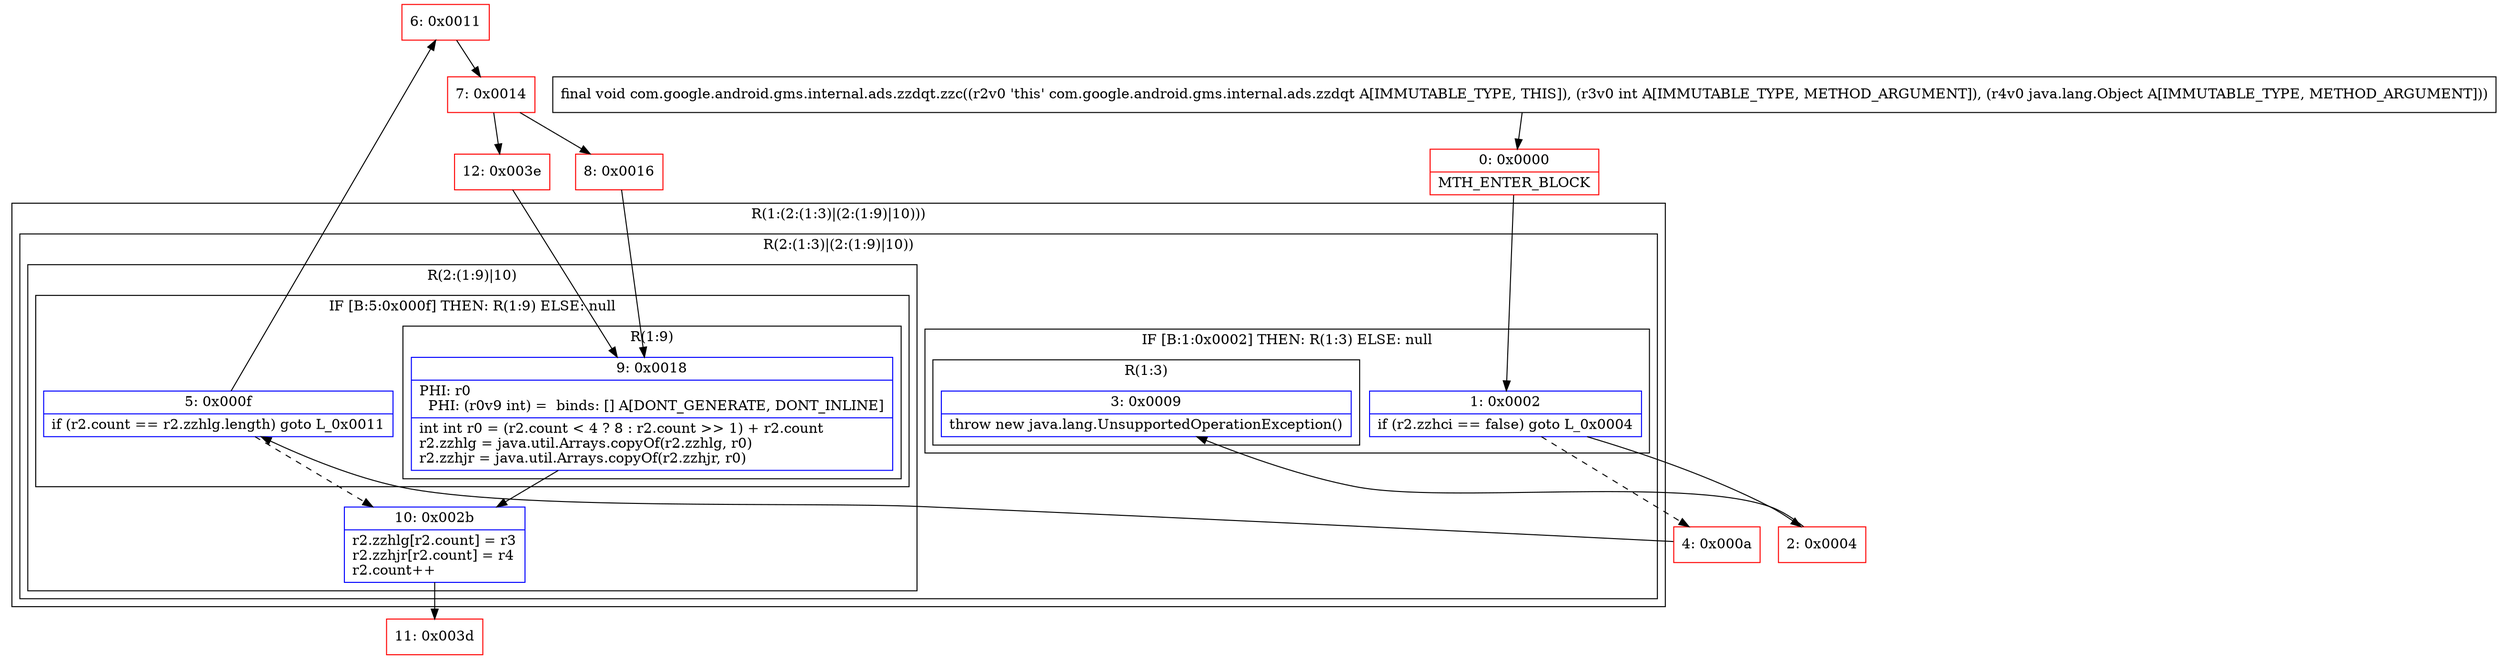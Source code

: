 digraph "CFG forcom.google.android.gms.internal.ads.zzdqt.zzc(ILjava\/lang\/Object;)V" {
subgraph cluster_Region_1130331849 {
label = "R(1:(2:(1:3)|(2:(1:9)|10)))";
node [shape=record,color=blue];
subgraph cluster_Region_368610709 {
label = "R(2:(1:3)|(2:(1:9)|10))";
node [shape=record,color=blue];
subgraph cluster_IfRegion_1634183128 {
label = "IF [B:1:0x0002] THEN: R(1:3) ELSE: null";
node [shape=record,color=blue];
Node_1 [shape=record,label="{1\:\ 0x0002|if (r2.zzhci == false) goto L_0x0004\l}"];
subgraph cluster_Region_721948062 {
label = "R(1:3)";
node [shape=record,color=blue];
Node_3 [shape=record,label="{3\:\ 0x0009|throw new java.lang.UnsupportedOperationException()\l}"];
}
}
subgraph cluster_Region_328832768 {
label = "R(2:(1:9)|10)";
node [shape=record,color=blue];
subgraph cluster_IfRegion_1113334979 {
label = "IF [B:5:0x000f] THEN: R(1:9) ELSE: null";
node [shape=record,color=blue];
Node_5 [shape=record,label="{5\:\ 0x000f|if (r2.count == r2.zzhlg.length) goto L_0x0011\l}"];
subgraph cluster_Region_1651598057 {
label = "R(1:9)";
node [shape=record,color=blue];
Node_9 [shape=record,label="{9\:\ 0x0018|PHI: r0 \l  PHI: (r0v9 int) =  binds: [] A[DONT_GENERATE, DONT_INLINE]\l|int int r0 = (r2.count \< 4 ? 8 : r2.count \>\> 1) + r2.count\lr2.zzhlg = java.util.Arrays.copyOf(r2.zzhlg, r0)\lr2.zzhjr = java.util.Arrays.copyOf(r2.zzhjr, r0)\l}"];
}
}
Node_10 [shape=record,label="{10\:\ 0x002b|r2.zzhlg[r2.count] = r3\lr2.zzhjr[r2.count] = r4\lr2.count++\l}"];
}
}
}
Node_0 [shape=record,color=red,label="{0\:\ 0x0000|MTH_ENTER_BLOCK\l}"];
Node_2 [shape=record,color=red,label="{2\:\ 0x0004}"];
Node_4 [shape=record,color=red,label="{4\:\ 0x000a}"];
Node_6 [shape=record,color=red,label="{6\:\ 0x0011}"];
Node_7 [shape=record,color=red,label="{7\:\ 0x0014}"];
Node_8 [shape=record,color=red,label="{8\:\ 0x0016}"];
Node_11 [shape=record,color=red,label="{11\:\ 0x003d}"];
Node_12 [shape=record,color=red,label="{12\:\ 0x003e}"];
MethodNode[shape=record,label="{final void com.google.android.gms.internal.ads.zzdqt.zzc((r2v0 'this' com.google.android.gms.internal.ads.zzdqt A[IMMUTABLE_TYPE, THIS]), (r3v0 int A[IMMUTABLE_TYPE, METHOD_ARGUMENT]), (r4v0 java.lang.Object A[IMMUTABLE_TYPE, METHOD_ARGUMENT])) }"];
MethodNode -> Node_0;
Node_1 -> Node_2;
Node_1 -> Node_4[style=dashed];
Node_5 -> Node_6;
Node_5 -> Node_10[style=dashed];
Node_9 -> Node_10;
Node_10 -> Node_11;
Node_0 -> Node_1;
Node_2 -> Node_3;
Node_4 -> Node_5;
Node_6 -> Node_7;
Node_7 -> Node_8;
Node_7 -> Node_12;
Node_8 -> Node_9;
Node_12 -> Node_9;
}

